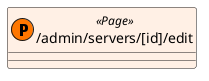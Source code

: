 @startuml
set separator ::
skinparam groupInheritance 5
skinparam packageStyle Rectangle
skinparam class {
  BackgroundColor<<Component>> #f6f2ff
  BackgroundColor<<ErrorPage>> #edd1e1
  BackgroundColor<<Layout>> #f8ffe5
  BackgroundColor<<Page>> #fff0e5
}
class "/admin/servers/[id]/edit" as src/routes/admin/servers/[id]/edit/+page.svelte << (P, #FF7700) Page >> {
}
@enduml